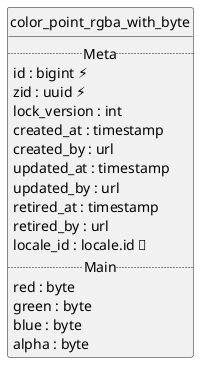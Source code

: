 @startuml uml
skinparam monochrome true
skinparam linetype ortho
hide circle

entity color_point_rgba_with_byte {
  .. Meta ..
  id : bigint ⚡
  zid : uuid ⚡
  lock_version : int
  created_at : timestamp
  created_by : url
  updated_at : timestamp
  updated_by : url
  retired_at : timestamp
  retired_by : url
  locale_id : locale.id 🔑
  .. Main ..
  red : byte
  green : byte
  blue : byte
  alpha : byte
}

@enduml
